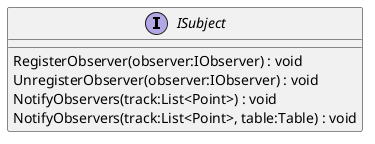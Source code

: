 @startuml
interface ISubject {
    RegisterObserver(observer:IObserver) : void
    UnregisterObserver(observer:IObserver) : void
    NotifyObservers(track:List<Point>) : void
    NotifyObservers(track:List<Point>, table:Table) : void
}
@enduml
